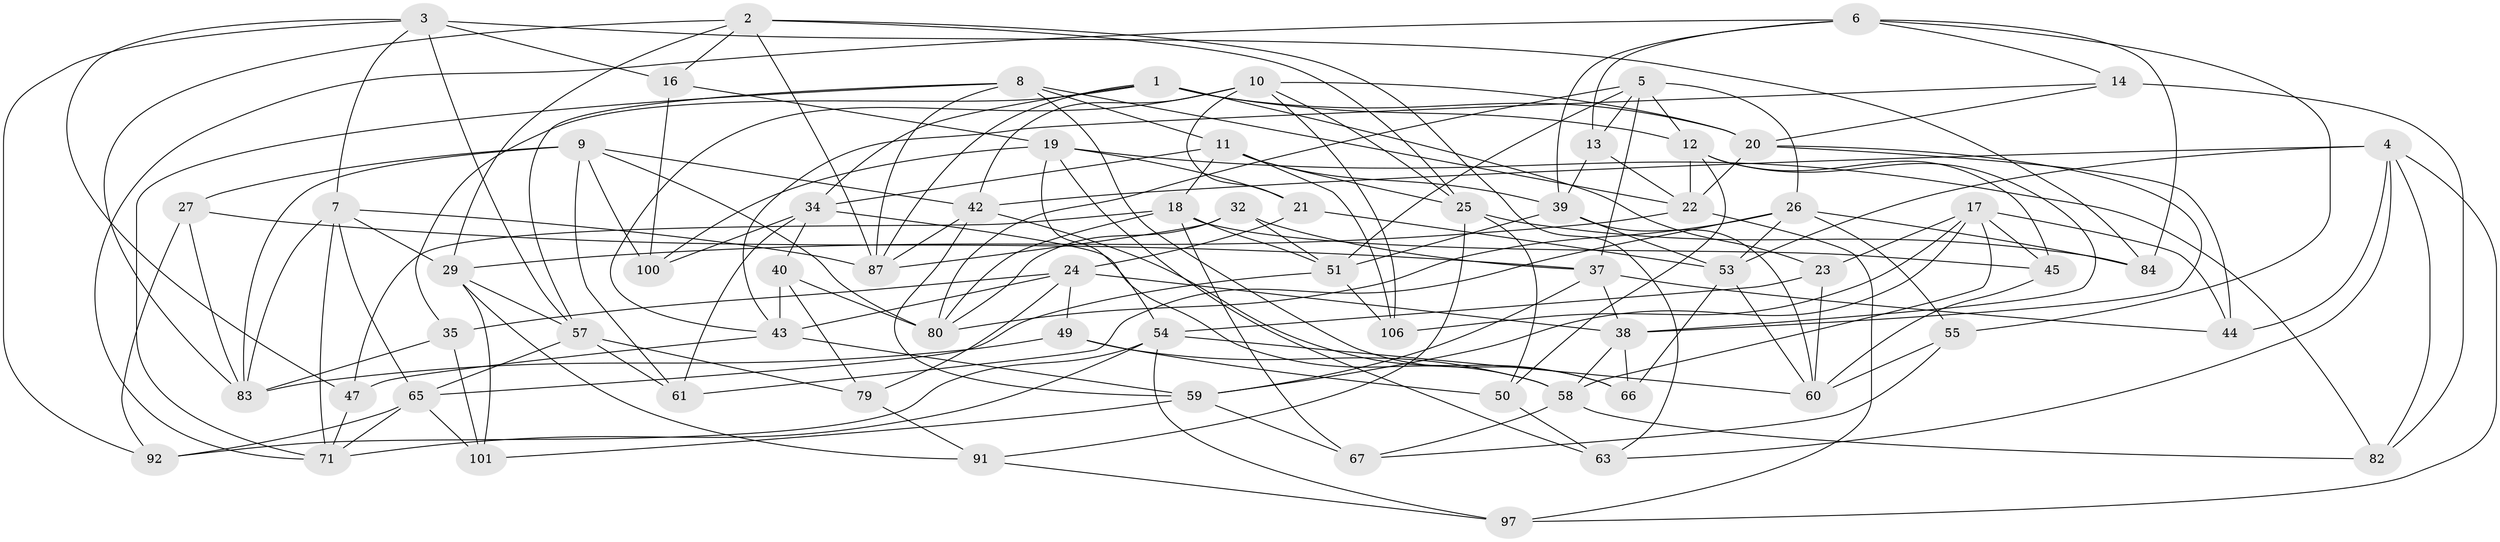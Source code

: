 // Generated by graph-tools (version 1.1) at 2025/24/03/03/25 07:24:30]
// undirected, 67 vertices, 173 edges
graph export_dot {
graph [start="1"]
  node [color=gray90,style=filled];
  1 [super="+30"];
  2 [super="+98"];
  3 [super="+28"];
  4 [super="+52"];
  5 [super="+62"];
  6 [super="+48"];
  7 [super="+68"];
  8 [super="+70"];
  9 [super="+41"];
  10 [super="+81"];
  11 [super="+15"];
  12 [super="+94"];
  13;
  14;
  16;
  17 [super="+93"];
  18 [super="+64"];
  19 [super="+78"];
  20 [super="+36"];
  21;
  22 [super="+74"];
  23;
  24 [super="+33"];
  25 [super="+105"];
  26 [super="+31"];
  27;
  29 [super="+69"];
  32;
  34 [super="+46"];
  35;
  37 [super="+96"];
  38 [super="+86"];
  39 [super="+56"];
  40;
  42 [super="+99"];
  43 [super="+102"];
  44;
  45;
  47;
  49;
  50;
  51 [super="+75"];
  53 [super="+104"];
  54 [super="+88"];
  55;
  57 [super="+76"];
  58 [super="+103"];
  59 [super="+72"];
  60 [super="+85"];
  61;
  63;
  65 [super="+73"];
  66;
  67;
  71 [super="+77"];
  79;
  80 [super="+95"];
  82;
  83 [super="+90"];
  84;
  87 [super="+89"];
  91;
  92;
  97;
  100;
  101;
  106;
  1 -- 34;
  1 -- 87;
  1 -- 20;
  1 -- 35;
  1 -- 12;
  1 -- 23;
  2 -- 16;
  2 -- 29;
  2 -- 25;
  2 -- 83;
  2 -- 87;
  2 -- 63;
  3 -- 16;
  3 -- 84;
  3 -- 57;
  3 -- 92;
  3 -- 47;
  3 -- 7;
  4 -- 53;
  4 -- 63;
  4 -- 97;
  4 -- 42;
  4 -- 82;
  4 -- 44;
  5 -- 13;
  5 -- 12;
  5 -- 26;
  5 -- 80;
  5 -- 51;
  5 -- 37;
  6 -- 14;
  6 -- 13;
  6 -- 55;
  6 -- 84;
  6 -- 71;
  6 -- 39;
  7 -- 65;
  7 -- 29;
  7 -- 71;
  7 -- 87;
  7 -- 83;
  8 -- 22;
  8 -- 11;
  8 -- 87;
  8 -- 57;
  8 -- 66;
  8 -- 71;
  9 -- 100;
  9 -- 83;
  9 -- 27;
  9 -- 61;
  9 -- 80;
  9 -- 42;
  10 -- 21;
  10 -- 106;
  10 -- 42;
  10 -- 25;
  10 -- 43;
  10 -- 20;
  11 -- 39;
  11 -- 106;
  11 -- 34;
  11 -- 25;
  11 -- 18;
  12 -- 45;
  12 -- 38;
  12 -- 50;
  12 -- 22;
  13 -- 22;
  13 -- 39;
  14 -- 82;
  14 -- 43;
  14 -- 20;
  16 -- 19;
  16 -- 100;
  17 -- 44;
  17 -- 45;
  17 -- 106;
  17 -- 59;
  17 -- 23;
  17 -- 58;
  18 -- 45;
  18 -- 80;
  18 -- 67;
  18 -- 51;
  18 -- 47;
  19 -- 21;
  19 -- 54;
  19 -- 82;
  19 -- 100;
  19 -- 63;
  20 -- 38;
  20 -- 22;
  20 -- 44;
  21 -- 24;
  21 -- 53;
  22 -- 29;
  22 -- 97;
  23 -- 60;
  23 -- 54;
  24 -- 43;
  24 -- 49;
  24 -- 79;
  24 -- 35;
  24 -- 38;
  25 -- 50;
  25 -- 91;
  25 -- 84;
  26 -- 84;
  26 -- 55;
  26 -- 61;
  26 -- 53;
  26 -- 80;
  27 -- 92;
  27 -- 37;
  27 -- 83;
  29 -- 101;
  29 -- 57;
  29 -- 91;
  32 -- 37;
  32 -- 51;
  32 -- 87;
  32 -- 80;
  34 -- 61;
  34 -- 40;
  34 -- 100;
  34 -- 58;
  35 -- 101;
  35 -- 83;
  37 -- 44;
  37 -- 38;
  37 -- 59;
  38 -- 66;
  38 -- 58;
  39 -- 53;
  39 -- 60;
  39 -- 51;
  40 -- 80;
  40 -- 43;
  40 -- 79;
  42 -- 66;
  42 -- 59;
  42 -- 87;
  43 -- 59;
  43 -- 47;
  45 -- 60;
  47 -- 71;
  49 -- 83;
  49 -- 58;
  49 -- 50;
  50 -- 63;
  51 -- 106;
  51 -- 65;
  53 -- 66;
  53 -- 60;
  54 -- 97;
  54 -- 92;
  54 -- 71;
  54 -- 60;
  55 -- 67;
  55 -- 60;
  57 -- 79;
  57 -- 61;
  57 -- 65;
  58 -- 67;
  58 -- 82;
  59 -- 67;
  59 -- 101;
  65 -- 101;
  65 -- 92;
  65 -- 71;
  79 -- 91;
  91 -- 97;
}

